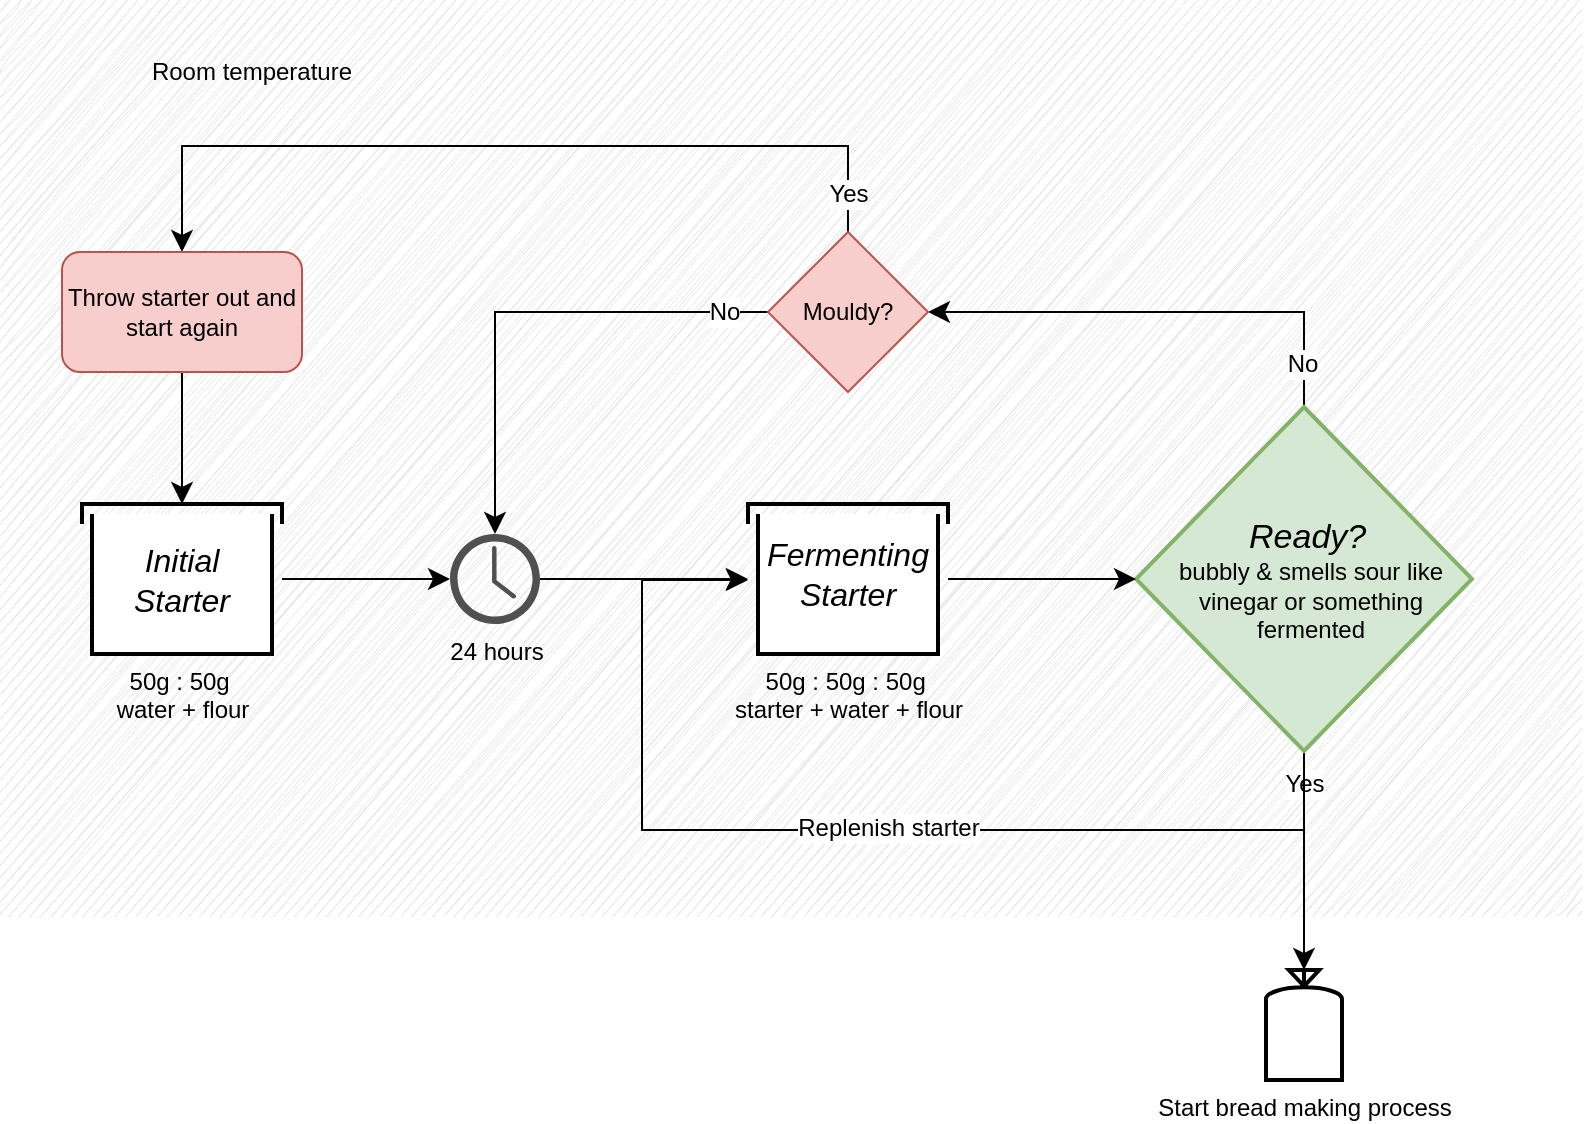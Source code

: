 <mxfile version="24.2.0" type="device" pages="2">
  <diagram name="Make sourdough starter" id="LU_v6Aqnr4ZEydNRDx-f">
    <mxGraphModel dx="1516" dy="1669" grid="0" gridSize="10" guides="1" tooltips="1" connect="1" arrows="1" fold="1" page="0" pageScale="1" pageWidth="827" pageHeight="1169" math="0" shadow="0">
      <root>
        <mxCell id="0" />
        <mxCell id="1" parent="0" />
        <mxCell id="N8OwpWxr3Mq_iIPXwcmE-9" value="" style="rounded=0;whiteSpace=wrap;html=1;fontFamily=Helvetica;fontSize=12;labelBackgroundColor=default;dashed=1;fillColor=#E6E6E6;strokeColor=none;fillOpacity=100;sketch=1;curveFitting=1;jiggle=2;fontColor=#333333;" vertex="1" parent="1">
          <mxGeometry x="18" y="-411" width="791" height="458" as="geometry" />
        </mxCell>
        <mxCell id="Ydkqp6cPZ86Cl1TlOZN8-12" style="edgeStyle=none;curved=1;rounded=0;orthogonalLoop=1;jettySize=auto;html=1;fontSize=12;startSize=8;endSize=8;" edge="1" parent="1" source="Ydkqp6cPZ86Cl1TlOZN8-2" target="Ydkqp6cPZ86Cl1TlOZN8-6">
          <mxGeometry relative="1" as="geometry" />
        </mxCell>
        <mxCell id="Ydkqp6cPZ86Cl1TlOZN8-2" value="24 hours" style="sketch=0;pointerEvents=1;shadow=0;dashed=0;html=1;strokeColor=none;fillColor=#505050;labelPosition=center;verticalLabelPosition=bottom;verticalAlign=top;outlineConnect=0;align=center;shape=mxgraph.office.concepts.clock;" vertex="1" parent="1">
          <mxGeometry x="243" y="-144" width="45" height="45" as="geometry" />
        </mxCell>
        <mxCell id="Ydkqp6cPZ86Cl1TlOZN8-7" value="" style="group;fillColor=none;" vertex="1" connectable="0" parent="1">
          <mxGeometry x="59" y="-159" width="100" height="75" as="geometry" />
        </mxCell>
        <UserObject label="50g : 50g&amp;nbsp;&lt;div&gt;water + flour&lt;/div&gt;" tooltip="Clean jar covered with a cloth" id="Ydkqp6cPZ86Cl1TlOZN8-4">
          <mxCell style="shape=mxgraph.pid.vessels.tank_(covered);html=1;pointerEvents=1;align=center;verticalLabelPosition=bottom;verticalAlign=top;dashed=0;strokeWidth=2;" vertex="1" parent="Ydkqp6cPZ86Cl1TlOZN8-7">
            <mxGeometry width="100" height="75" as="geometry" />
          </mxCell>
        </UserObject>
        <mxCell id="Ydkqp6cPZ86Cl1TlOZN8-5" value="&lt;i&gt;Initial Starter&lt;/i&gt;" style="text;html=1;align=center;verticalAlign=middle;whiteSpace=wrap;rounded=0;fontSize=16;" vertex="1" parent="Ydkqp6cPZ86Cl1TlOZN8-7">
          <mxGeometry x="20" y="22.5" width="60" height="30" as="geometry" />
        </mxCell>
        <mxCell id="Ydkqp6cPZ86Cl1TlOZN8-9" value="" style="group" vertex="1" connectable="0" parent="1">
          <mxGeometry x="392" y="-159" width="100" height="75" as="geometry" />
        </mxCell>
        <UserObject label="50g : 50g : 50g&amp;nbsp;&lt;div&gt;starter + water + flour&lt;/div&gt;" tooltip="Clean jar covered with a cloth" id="Ydkqp6cPZ86Cl1TlOZN8-6">
          <mxCell style="shape=mxgraph.pid.vessels.tank_(covered);html=1;pointerEvents=1;align=center;verticalLabelPosition=bottom;verticalAlign=top;dashed=0;strokeWidth=2;" vertex="1" parent="Ydkqp6cPZ86Cl1TlOZN8-9">
            <mxGeometry width="100" height="75" as="geometry" />
          </mxCell>
        </UserObject>
        <mxCell id="Ydkqp6cPZ86Cl1TlOZN8-8" value="&lt;i&gt;Fermenting Starter&lt;/i&gt;" style="text;html=1;align=center;verticalAlign=middle;whiteSpace=wrap;rounded=0;fontSize=16;" vertex="1" parent="Ydkqp6cPZ86Cl1TlOZN8-9">
          <mxGeometry x="20" y="20" width="60" height="30" as="geometry" />
        </mxCell>
        <mxCell id="Ydkqp6cPZ86Cl1TlOZN8-11" style="edgeStyle=none;curved=1;rounded=0;orthogonalLoop=1;jettySize=auto;html=1;fontSize=12;startSize=8;endSize=8;" edge="1" parent="1" source="Ydkqp6cPZ86Cl1TlOZN8-4" target="Ydkqp6cPZ86Cl1TlOZN8-2">
          <mxGeometry relative="1" as="geometry" />
        </mxCell>
        <mxCell id="Ydkqp6cPZ86Cl1TlOZN8-20" style="edgeStyle=orthogonalEdgeStyle;rounded=0;orthogonalLoop=1;jettySize=auto;html=1;entryX=1;entryY=0.5;entryDx=0;entryDy=0;fontSize=12;startSize=8;endSize=8;exitX=0.5;exitY=0;exitDx=0;exitDy=0;" edge="1" parent="1" source="Ydkqp6cPZ86Cl1TlOZN8-14" target="Ydkqp6cPZ86Cl1TlOZN8-17">
          <mxGeometry relative="1" as="geometry" />
        </mxCell>
        <mxCell id="Ydkqp6cPZ86Cl1TlOZN8-27" value="No" style="edgeLabel;html=1;align=center;verticalAlign=middle;resizable=0;points=[];fontSize=12;fontFamily=Helvetica;fontColor=default;labelBackgroundColor=default;" vertex="1" connectable="0" parent="Ydkqp6cPZ86Cl1TlOZN8-20">
          <mxGeometry x="-0.809" y="1" relative="1" as="geometry">
            <mxPoint y="1" as="offset" />
          </mxGeometry>
        </mxCell>
        <mxCell id="N8OwpWxr3Mq_iIPXwcmE-5" style="edgeStyle=orthogonalEdgeStyle;rounded=0;orthogonalLoop=1;jettySize=auto;html=1;strokeColor=default;align=center;verticalAlign=middle;fontFamily=Helvetica;fontSize=12;fontColor=default;labelBackgroundColor=default;startSize=8;endArrow=classic;endSize=8;" edge="1" parent="1" source="Ydkqp6cPZ86Cl1TlOZN8-14" target="Ydkqp6cPZ86Cl1TlOZN8-6">
          <mxGeometry relative="1" as="geometry">
            <Array as="points">
              <mxPoint x="670" y="4" />
              <mxPoint x="339" y="4" />
              <mxPoint x="339" y="-121" />
            </Array>
          </mxGeometry>
        </mxCell>
        <mxCell id="N8OwpWxr3Mq_iIPXwcmE-6" value="Replenish starter" style="edgeLabel;html=1;align=center;verticalAlign=middle;resizable=0;points=[];fontSize=12;fontFamily=Helvetica;fontColor=default;labelBackgroundColor=default;" vertex="1" connectable="0" parent="N8OwpWxr3Mq_iIPXwcmE-5">
          <mxGeometry x="-0.098" y="-1" relative="1" as="geometry">
            <mxPoint as="offset" />
          </mxGeometry>
        </mxCell>
        <mxCell id="N8OwpWxr3Mq_iIPXwcmE-7" value="Yes" style="edgeLabel;html=1;align=center;verticalAlign=middle;resizable=0;points=[];fontSize=12;fontFamily=Helvetica;fontColor=default;labelBackgroundColor=default;" vertex="1" connectable="0" parent="N8OwpWxr3Mq_iIPXwcmE-5">
          <mxGeometry x="-0.944" relative="1" as="geometry">
            <mxPoint y="1" as="offset" />
          </mxGeometry>
        </mxCell>
        <mxCell id="N8OwpWxr3Mq_iIPXwcmE-8" style="edgeStyle=orthogonalEdgeStyle;rounded=0;orthogonalLoop=1;jettySize=auto;html=1;strokeColor=default;align=center;verticalAlign=middle;fontFamily=Helvetica;fontSize=12;fontColor=default;labelBackgroundColor=default;startSize=8;endArrow=classic;endSize=8;" edge="1" parent="1" source="Ydkqp6cPZ86Cl1TlOZN8-14" target="N8OwpWxr3Mq_iIPXwcmE-1">
          <mxGeometry relative="1" as="geometry" />
        </mxCell>
        <mxCell id="Ydkqp6cPZ86Cl1TlOZN8-14" value="&lt;i style=&quot;font-size: 17px;&quot;&gt;&lt;font style=&quot;font-size: 17px;&quot;&gt;Ready&lt;/font&gt;?&lt;/i&gt;&amp;nbsp;&lt;div&gt;bubbly &amp;amp; smells sour like vinegar or something fermented&lt;/div&gt;" style="rhombus;whiteSpace=wrap;html=1;strokeWidth=2;perimeterSpacing=0;labelPadding=0;spacing=1;spacingLeft=14;spacingBottom=7;spacingRight=7;spacingTop=7;fillColor=#d5e8d4;strokeColor=#82b366;" vertex="1" parent="1">
          <mxGeometry x="586" y="-207.5" width="168" height="172" as="geometry" />
        </mxCell>
        <mxCell id="Ydkqp6cPZ86Cl1TlOZN8-15" style="edgeStyle=none;curved=1;rounded=0;orthogonalLoop=1;jettySize=auto;html=1;fontSize=12;startSize=8;endSize=8;" edge="1" parent="1" source="Ydkqp6cPZ86Cl1TlOZN8-6" target="Ydkqp6cPZ86Cl1TlOZN8-14">
          <mxGeometry relative="1" as="geometry" />
        </mxCell>
        <mxCell id="Ydkqp6cPZ86Cl1TlOZN8-22" style="edgeStyle=orthogonalEdgeStyle;rounded=0;orthogonalLoop=1;jettySize=auto;html=1;strokeColor=default;align=center;verticalAlign=middle;fontFamily=Helvetica;fontSize=12;fontColor=default;labelBackgroundColor=default;startSize=8;endArrow=classic;endSize=8;entryX=0.5;entryY=0;entryDx=0;entryDy=0;exitX=0.5;exitY=0;exitDx=0;exitDy=0;" edge="1" parent="1" source="Ydkqp6cPZ86Cl1TlOZN8-17" target="Ydkqp6cPZ86Cl1TlOZN8-21">
          <mxGeometry relative="1" as="geometry">
            <Array as="points">
              <mxPoint x="442" y="-338" />
              <mxPoint x="109" y="-338" />
            </Array>
          </mxGeometry>
        </mxCell>
        <mxCell id="Ydkqp6cPZ86Cl1TlOZN8-25" value="Yes" style="edgeLabel;html=1;align=center;verticalAlign=middle;resizable=0;points=[];fontSize=12;fontFamily=Helvetica;fontColor=default;labelBackgroundColor=default;" vertex="1" connectable="0" parent="Ydkqp6cPZ86Cl1TlOZN8-22">
          <mxGeometry x="-0.911" relative="1" as="geometry">
            <mxPoint as="offset" />
          </mxGeometry>
        </mxCell>
        <mxCell id="Ydkqp6cPZ86Cl1TlOZN8-24" style="edgeStyle=orthogonalEdgeStyle;rounded=0;orthogonalLoop=1;jettySize=auto;html=1;strokeColor=default;align=center;verticalAlign=middle;fontFamily=Helvetica;fontSize=12;fontColor=default;labelBackgroundColor=default;startSize=8;endArrow=classic;endSize=8;" edge="1" parent="1" source="Ydkqp6cPZ86Cl1TlOZN8-17" target="Ydkqp6cPZ86Cl1TlOZN8-2">
          <mxGeometry relative="1" as="geometry" />
        </mxCell>
        <mxCell id="Ydkqp6cPZ86Cl1TlOZN8-26" value="No" style="edgeLabel;html=1;align=center;verticalAlign=middle;resizable=0;points=[];fontSize=12;fontFamily=Helvetica;fontColor=default;labelBackgroundColor=default;" vertex="1" connectable="0" parent="Ydkqp6cPZ86Cl1TlOZN8-24">
          <mxGeometry x="-0.822" relative="1" as="geometry">
            <mxPoint as="offset" />
          </mxGeometry>
        </mxCell>
        <mxCell id="Ydkqp6cPZ86Cl1TlOZN8-17" value="Mouldy?" style="rhombus;whiteSpace=wrap;html=1;fillColor=#f8cecc;strokeColor=#b85450;" vertex="1" parent="1">
          <mxGeometry x="402" y="-295" width="80" height="80" as="geometry" />
        </mxCell>
        <mxCell id="Ydkqp6cPZ86Cl1TlOZN8-23" style="edgeStyle=orthogonalEdgeStyle;rounded=0;orthogonalLoop=1;jettySize=auto;html=1;strokeColor=default;align=center;verticalAlign=middle;fontFamily=Helvetica;fontSize=12;fontColor=default;labelBackgroundColor=default;startSize=8;endArrow=classic;endSize=8;" edge="1" parent="1" source="Ydkqp6cPZ86Cl1TlOZN8-21" target="Ydkqp6cPZ86Cl1TlOZN8-4">
          <mxGeometry relative="1" as="geometry" />
        </mxCell>
        <mxCell id="Ydkqp6cPZ86Cl1TlOZN8-21" value="Throw starter out and start again" style="rounded=1;whiteSpace=wrap;html=1;fontFamily=Helvetica;fontSize=12;labelBackgroundColor=none;fillColor=#f8cecc;strokeColor=#b85450;" vertex="1" parent="1">
          <mxGeometry x="49" y="-285" width="120" height="60" as="geometry" />
        </mxCell>
        <UserObject label="Start bread making process" link="data:page/id,Tf7NyYf3g9PNUjUOvA4t" id="N8OwpWxr3Mq_iIPXwcmE-1">
          <mxCell style="shape=mxgraph.pid.vessels.bag;html=1;pointerEvents=1;align=center;verticalLabelPosition=bottom;verticalAlign=top;dashed=0;fontFamily=Helvetica;fontSize=12;labelBackgroundColor=default;strokeWidth=2;" vertex="1" parent="1">
            <mxGeometry x="651" y="74" width="38" height="55" as="geometry" />
          </mxCell>
        </UserObject>
        <mxCell id="GlrjTnX9JOGoggWExOUE-1" value="Room temperature" style="text;html=1;align=center;verticalAlign=middle;whiteSpace=wrap;rounded=0;fontSize=12;fontFamily=Helvetica;fontColor=default;labelBackgroundColor=none;" vertex="1" parent="1">
          <mxGeometry x="62" y="-390" width="164" height="30" as="geometry" />
        </mxCell>
        <mxCell id="GlrjTnX9JOGoggWExOUE-2" value="" style="shape=image;html=1;verticalAlign=top;verticalLabelPosition=bottom;labelBackgroundColor=#ffffff;imageAspect=0;aspect=fixed;image=https://cdn3.iconfinder.com/data/icons/weather-free-1/32/Weather_Free_Filled_Outline_warm-termometer-weather-temperature-128.png;fontFamily=Helvetica;fontSize=12;fontColor=default;" vertex="1" parent="1">
          <mxGeometry x="72" y="-394" width="26" height="26" as="geometry" />
        </mxCell>
      </root>
    </mxGraphModel>
  </diagram>
  <diagram id="Tf7NyYf3g9PNUjUOvA4t" name="Make sourdough loaf">
    <mxGraphModel dx="2821" dy="1559" grid="0" gridSize="10" guides="1" tooltips="1" connect="1" arrows="1" fold="1" page="0" pageScale="1" pageWidth="827" pageHeight="1169" math="0" shadow="0">
      <root>
        <mxCell id="0" />
        <mxCell id="1" parent="0" />
        <mxCell id="B9V6J2x4cubTq_PzVTsJ-33" value="" style="rounded=0;whiteSpace=wrap;html=1;fontFamily=Helvetica;fontSize=12;fontColor=default;labelBackgroundColor=default;strokeColor=none;fillColor=#D5E8D4;gradientColor=none;gradientDirection=east;sketch=1;curveFitting=1;jiggle=2;" vertex="1" parent="1">
          <mxGeometry x="-520" y="-51" width="547" height="316" as="geometry" />
        </mxCell>
        <mxCell id="B9V6J2x4cubTq_PzVTsJ-34" value="" style="rounded=0;whiteSpace=wrap;html=1;fontFamily=Helvetica;fontSize=12;fontColor=default;labelBackgroundColor=default;strokeColor=none;fillColor=#D4E1F5;gradientColor=none;gradientDirection=east;sketch=1;curveFitting=1;jiggle=2;" vertex="1" parent="1">
          <mxGeometry x="-234" y="274" width="466" height="296" as="geometry" />
        </mxCell>
        <mxCell id="B9V6J2x4cubTq_PzVTsJ-36" value="" style="rounded=0;whiteSpace=wrap;html=1;fontFamily=Helvetica;fontSize=12;fontColor=default;labelBackgroundColor=default;strokeColor=none;fillColor=#FFF2CC;sketch=1;curveFitting=1;jiggle=2;" vertex="1" parent="1">
          <mxGeometry x="683" y="407" width="415" height="263" as="geometry" />
        </mxCell>
        <mxCell id="B9V6J2x4cubTq_PzVTsJ-35" value="" style="rounded=0;whiteSpace=wrap;html=1;fontFamily=Helvetica;fontSize=12;fontColor=default;labelBackgroundColor=default;strokeColor=none;fillColor=#E6D0DE;sketch=1;curveFitting=1;jiggle=2;" vertex="1" parent="1">
          <mxGeometry x="244" y="274" width="428" height="405" as="geometry" />
        </mxCell>
        <mxCell id="B9V6J2x4cubTq_PzVTsJ-38" value="" style="rounded=0;whiteSpace=wrap;html=1;fontFamily=Helvetica;fontSize=12;fontColor=default;labelBackgroundColor=default;strokeColor=none;fillColor=#F8CECC;sketch=1;curveFitting=1;jiggle=2;" vertex="1" parent="1">
          <mxGeometry x="1108" y="553" width="415.5" height="239" as="geometry" />
        </mxCell>
        <mxCell id="3TNDEnes1C7GacVLJ_77-6" style="edgeStyle=orthogonalEdgeStyle;rounded=0;orthogonalLoop=1;jettySize=auto;html=1;strokeColor=default;align=center;verticalAlign=middle;fontFamily=Helvetica;fontSize=16;fontColor=default;labelBackgroundColor=default;startSize=8;endArrow=classic;endSize=8;" edge="1" parent="1" source="rBl-pmRXiruZbI15QL_5-2" target="3TNDEnes1C7GacVLJ_77-5">
          <mxGeometry relative="1" as="geometry" />
        </mxCell>
        <mxCell id="rBl-pmRXiruZbI15QL_5-2" value="Mix" style="shape=mxgraph.pid.vessels.jacketed_mixing_vessel;html=1;pointerEvents=1;align=center;verticalLabelPosition=bottom;verticalAlign=top;dashed=0;fontFamily=Helvetica;fontSize=16;fontColor=default;labelBackgroundColor=default;strokeWidth=2;" vertex="1" parent="1">
          <mxGeometry x="-284" y="69" width="55" height="89" as="geometry" />
        </mxCell>
        <mxCell id="3TNDEnes1C7GacVLJ_77-11" style="edgeStyle=orthogonalEdgeStyle;rounded=0;orthogonalLoop=1;jettySize=auto;html=1;strokeColor=default;align=center;verticalAlign=middle;fontFamily=Helvetica;fontSize=16;fontColor=default;labelBackgroundColor=default;startSize=8;endArrow=classic;endSize=8;" edge="1" parent="1" source="jb26R_-Chw-a4ZmUJKLO-2" target="4s9n_rKHdSLkkHvjiGyq-1">
          <mxGeometry relative="1" as="geometry">
            <Array as="points">
              <mxPoint x="-411" y="67" />
              <mxPoint x="-392" y="67" />
            </Array>
          </mxGeometry>
        </mxCell>
        <mxCell id="jb26R_-Chw-a4ZmUJKLO-2" value="Flour" style="verticalLabelPosition=top;outlineConnect=0;align=center;dashed=0;html=1;verticalAlign=bottom;shape=mxgraph.pid.misc.screening_device,_sieve,_strainer_(rotating_drum);fontFamily=Helvetica;fontSize=16;fontColor=default;labelBackgroundColor=default;strokeWidth=2;labelPosition=center;" vertex="1" parent="1">
          <mxGeometry x="-433" y="-21" width="44" height="47.5" as="geometry" />
        </mxCell>
        <mxCell id="3TNDEnes1C7GacVLJ_77-12" style="edgeStyle=orthogonalEdgeStyle;rounded=0;orthogonalLoop=1;jettySize=auto;html=1;strokeColor=default;align=center;verticalAlign=middle;fontFamily=Helvetica;fontSize=16;fontColor=default;labelBackgroundColor=default;startSize=8;endArrow=classic;endSize=8;" edge="1" parent="1" source="jb26R_-Chw-a4ZmUJKLO-3" target="4s9n_rKHdSLkkHvjiGyq-1">
          <mxGeometry relative="1" as="geometry">
            <Array as="points">
              <mxPoint x="-349" y="67" />
              <mxPoint x="-393" y="67" />
            </Array>
          </mxGeometry>
        </mxCell>
        <mxCell id="jb26R_-Chw-a4ZmUJKLO-3" value="Water" style="verticalLabelPosition=middle;align=right;outlineConnect=0;dashed=0;html=1;verticalAlign=middle;shape=mxgraph.pid.flow_sensors.flow_nozzle;fontFamily=Helvetica;fontSize=16;fontColor=default;labelBackgroundColor=default;rotation=90;strokeWidth=2;horizontal=0;labelPosition=left;spacingRight=0;spacingBottom=-21;spacingLeft=0;spacing=2;" vertex="1" parent="1">
          <mxGeometry x="-369" y="-16" width="39" height="30" as="geometry" />
        </mxCell>
        <mxCell id="3TNDEnes1C7GacVLJ_77-10" style="edgeStyle=orthogonalEdgeStyle;rounded=0;orthogonalLoop=1;jettySize=auto;html=1;strokeColor=default;align=center;verticalAlign=middle;fontFamily=Helvetica;fontSize=16;fontColor=default;labelBackgroundColor=default;startSize=8;endArrow=classic;endSize=8;" edge="1" parent="1" source="jb26R_-Chw-a4ZmUJKLO-4" target="4s9n_rKHdSLkkHvjiGyq-1">
          <mxGeometry relative="1" as="geometry" />
        </mxCell>
        <UserObject label="Starter" link="data:page/id,LU_v6Aqnr4ZEydNRDx-f" id="jb26R_-Chw-a4ZmUJKLO-4">
          <mxCell style="shape=mxgraph.pid.vessels.tank_(covered);html=1;pointerEvents=1;align=center;verticalLabelPosition=top;verticalAlign=bottom;dashed=0;fontFamily=Helvetica;fontSize=16;fontColor=default;labelBackgroundColor=default;strokeWidth=2;labelPosition=center;" vertex="1" parent="1">
            <mxGeometry x="-515" y="-20" width="62" height="50.5" as="geometry" />
          </mxCell>
        </UserObject>
        <mxCell id="B9V6J2x4cubTq_PzVTsJ-8" style="edgeStyle=orthogonalEdgeStyle;rounded=0;orthogonalLoop=1;jettySize=auto;html=1;strokeColor=default;align=center;verticalAlign=middle;fontFamily=Helvetica;fontSize=16;fontColor=default;labelBackgroundColor=default;startSize=8;endArrow=classic;endSize=8;" edge="1" parent="1" source="jb26R_-Chw-a4ZmUJKLO-7" target="B9V6J2x4cubTq_PzVTsJ-5">
          <mxGeometry relative="1" as="geometry" />
        </mxCell>
        <mxCell id="jb26R_-Chw-a4ZmUJKLO-7" value="Shape loaf" style="shape=mxgraph.pid.shaping_machines.shaping_machine_(vertical);html=1;pointerEvents=1;align=center;verticalLabelPosition=bottom;verticalAlign=top;dashed=0;fontFamily=Helvetica;fontSize=16;fontColor=default;labelBackgroundColor=default;strokeWidth=2;" vertex="1" parent="1">
          <mxGeometry x="690" y="489.5" width="100" height="60" as="geometry" />
        </mxCell>
        <mxCell id="4s9n_rKHdSLkkHvjiGyq-8" style="edgeStyle=orthogonalEdgeStyle;rounded=0;orthogonalLoop=1;jettySize=auto;html=1;strokeColor=default;align=center;verticalAlign=middle;fontFamily=Helvetica;fontSize=16;fontColor=default;labelBackgroundColor=default;startSize=8;endArrow=classic;endSize=8;" edge="1" parent="1" source="4s9n_rKHdSLkkHvjiGyq-1" target="rBl-pmRXiruZbI15QL_5-2">
          <mxGeometry relative="1" as="geometry" />
        </mxCell>
        <mxCell id="4s9n_rKHdSLkkHvjiGyq-1" value="40g : 80g : 80g" style="shape=mxgraph.pid.feeders.proportional_feeder_(metering);html=1;pointerEvents=1;align=center;verticalLabelPosition=bottom;verticalAlign=top;dashed=0;fontFamily=Helvetica;fontSize=16;fontColor=default;labelBackgroundColor=default;strokeWidth=2;" vertex="1" parent="1">
          <mxGeometry x="-455" y="103" width="125" height="21" as="geometry" />
        </mxCell>
        <mxCell id="3TNDEnes1C7GacVLJ_77-19" style="edgeStyle=orthogonalEdgeStyle;rounded=0;orthogonalLoop=1;jettySize=auto;html=1;strokeColor=default;align=center;verticalAlign=middle;fontFamily=Helvetica;fontSize=16;fontColor=default;labelBackgroundColor=default;startSize=8;endArrow=classic;endSize=8;" edge="1" parent="1" source="4s9n_rKHdSLkkHvjiGyq-20" target="3TNDEnes1C7GacVLJ_77-15">
          <mxGeometry relative="1" as="geometry">
            <mxPoint x="-127.5" y="421.5" as="sourcePoint" />
          </mxGeometry>
        </mxCell>
        <mxCell id="pp2rkIqLNHlD03pDGo5s-15" value="" style="edgeStyle=orthogonalEdgeStyle;rounded=0;orthogonalLoop=1;jettySize=auto;html=1;strokeColor=default;align=center;verticalAlign=middle;fontFamily=Helvetica;fontSize=16;fontColor=default;labelBackgroundColor=default;startSize=8;endArrow=classic;endSize=8;" edge="1" parent="1" source="4s9n_rKHdSLkkHvjiGyq-20" target="3TNDEnes1C7GacVLJ_77-15">
          <mxGeometry relative="1" as="geometry" />
        </mxCell>
        <mxCell id="4s9n_rKHdSLkkHvjiGyq-20" value="940g : 600g" style="shape=mxgraph.pid.feeders.proportional_feeder_(metering);html=1;pointerEvents=1;align=center;verticalLabelPosition=bottom;verticalAlign=top;dashed=0;fontFamily=Helvetica;fontSize=16;fontColor=default;labelBackgroundColor=default;strokeWidth=2;" vertex="1" parent="1">
          <mxGeometry x="-212" y="411" width="125" height="21" as="geometry" />
        </mxCell>
        <mxCell id="pp2rkIqLNHlD03pDGo5s-24" style="edgeStyle=orthogonalEdgeStyle;rounded=0;orthogonalLoop=1;jettySize=auto;html=1;strokeColor=default;align=center;verticalAlign=middle;fontFamily=Helvetica;fontSize=16;fontColor=default;labelBackgroundColor=default;startSize=8;endArrow=classic;endSize=8;" edge="1" parent="1" source="4s9n_rKHdSLkkHvjiGyq-24" target="pp2rkIqLNHlD03pDGo5s-16">
          <mxGeometry relative="1" as="geometry" />
        </mxCell>
        <mxCell id="4s9n_rKHdSLkkHvjiGyq-24" value="Autolyse" style="shape=mxgraph.pid.vessels.tank_(covered);html=1;pointerEvents=1;align=center;verticalLabelPosition=bottom;verticalAlign=top;dashed=0;fontFamily=Helvetica;fontSize=16;fontColor=default;labelBackgroundColor=default;strokeWidth=2;" vertex="1" parent="1">
          <mxGeometry x="118" y="391" width="72" height="61" as="geometry" />
        </mxCell>
        <mxCell id="pp2rkIqLNHlD03pDGo5s-23" style="edgeStyle=orthogonalEdgeStyle;rounded=0;orthogonalLoop=1;jettySize=auto;html=1;strokeColor=default;align=center;verticalAlign=middle;fontFamily=Helvetica;fontSize=16;fontColor=default;labelBackgroundColor=default;startSize=8;endArrow=classic;endSize=8;" edge="1" parent="1" source="3TNDEnes1C7GacVLJ_77-5" target="pp2rkIqLNHlD03pDGo5s-16">
          <mxGeometry relative="1" as="geometry" />
        </mxCell>
        <mxCell id="3TNDEnes1C7GacVLJ_77-5" value="Levain" style="shape=mxgraph.pid.vessels.tank_(covered);html=1;pointerEvents=1;align=center;verticalLabelPosition=bottom;verticalAlign=top;dashed=0;fontFamily=Helvetica;fontSize=16;fontColor=default;labelBackgroundColor=default;strokeWidth=2;" vertex="1" parent="1">
          <mxGeometry x="-110" y="83" width="72" height="61" as="geometry" />
        </mxCell>
        <mxCell id="3TNDEnes1C7GacVLJ_77-13" style="edgeStyle=orthogonalEdgeStyle;rounded=0;orthogonalLoop=1;jettySize=auto;html=1;strokeColor=default;align=center;verticalAlign=middle;fontFamily=Helvetica;fontSize=16;fontColor=default;labelBackgroundColor=default;startSize=8;endArrow=none;endSize=8;endFill=0;" edge="1" parent="1" target="3TNDEnes1C7GacVLJ_77-5">
          <mxGeometry relative="1" as="geometry">
            <mxPoint x="-189" y="152" as="sourcePoint" />
            <Array as="points">
              <mxPoint x="-189" y="114" />
            </Array>
          </mxGeometry>
        </mxCell>
        <mxCell id="3TNDEnes1C7GacVLJ_77-7" value="Rest&amp;nbsp;&lt;div style=&quot;font-size: 16px;&quot;&gt;4-6 hours&lt;/div&gt;" style="sketch=0;pointerEvents=1;shadow=0;dashed=0;html=1;strokeColor=none;fillColor=#505050;labelPosition=center;verticalLabelPosition=bottom;verticalAlign=top;outlineConnect=0;align=center;shape=mxgraph.office.concepts.clock;fontSize=16;" vertex="1" parent="1">
          <mxGeometry x="-212" y="152" width="45" height="45" as="geometry" />
        </mxCell>
        <mxCell id="3TNDEnes1C7GacVLJ_77-18" style="edgeStyle=orthogonalEdgeStyle;rounded=0;orthogonalLoop=1;jettySize=auto;html=1;strokeColor=default;align=center;verticalAlign=middle;fontFamily=Helvetica;fontSize=16;fontColor=default;labelBackgroundColor=default;startSize=8;endArrow=classic;endSize=8;" edge="1" parent="1" source="3TNDEnes1C7GacVLJ_77-15" target="4s9n_rKHdSLkkHvjiGyq-24">
          <mxGeometry relative="1" as="geometry" />
        </mxCell>
        <mxCell id="3TNDEnes1C7GacVLJ_77-15" value="Mix" style="shape=mxgraph.pid.vessels.jacketed_mixing_vessel;html=1;pointerEvents=1;align=center;verticalLabelPosition=bottom;verticalAlign=top;dashed=0;fontFamily=Helvetica;fontSize=16;fontColor=default;labelBackgroundColor=default;strokeWidth=2;" vertex="1" parent="1">
          <mxGeometry x="-56" y="377" width="55" height="89" as="geometry" />
        </mxCell>
        <mxCell id="3TNDEnes1C7GacVLJ_77-17" style="edgeStyle=orthogonalEdgeStyle;rounded=0;orthogonalLoop=1;jettySize=auto;html=1;strokeColor=default;align=center;verticalAlign=middle;fontFamily=Helvetica;fontSize=16;fontColor=default;labelBackgroundColor=default;startSize=8;endArrow=none;endSize=8;endFill=0;" edge="1" parent="1" source="3TNDEnes1C7GacVLJ_77-16" target="4s9n_rKHdSLkkHvjiGyq-24">
          <mxGeometry relative="1" as="geometry">
            <Array as="points">
              <mxPoint x="40" y="422" />
            </Array>
          </mxGeometry>
        </mxCell>
        <mxCell id="3TNDEnes1C7GacVLJ_77-16" value="Rest&amp;nbsp;&lt;div style=&quot;font-size: 16px;&quot;&gt;1 hours&lt;/div&gt;" style="sketch=0;pointerEvents=1;shadow=0;dashed=0;html=1;strokeColor=none;fillColor=#505050;labelPosition=center;verticalLabelPosition=bottom;verticalAlign=top;outlineConnect=0;align=center;shape=mxgraph.office.concepts.clock;fontSize=16;" vertex="1" parent="1">
          <mxGeometry x="17" y="463" width="45" height="45" as="geometry" />
        </mxCell>
        <mxCell id="pp2rkIqLNHlD03pDGo5s-3" style="edgeStyle=orthogonalEdgeStyle;rounded=0;orthogonalLoop=1;jettySize=auto;html=1;strokeColor=default;align=center;verticalAlign=middle;fontFamily=Helvetica;fontSize=16;fontColor=default;labelBackgroundColor=default;startSize=8;endArrow=none;endSize=8;endFill=0;" edge="1" parent="1" source="pp2rkIqLNHlD03pDGo5s-1" target="3TNDEnes1C7GacVLJ_77-5">
          <mxGeometry relative="1" as="geometry">
            <Array as="points">
              <mxPoint x="-189" y="114" />
            </Array>
          </mxGeometry>
        </mxCell>
        <mxCell id="pp2rkIqLNHlD03pDGo5s-1" value="24C" style="shape=image;html=1;verticalAlign=top;verticalLabelPosition=bottom;labelBackgroundColor=#ffffff;imageAspect=0;aspect=fixed;image=https://cdn3.iconfinder.com/data/icons/weather-free-1/32/Weather_Free_Filled_Outline_warm-termometer-weather-temperature-128.png;fontFamily=Helvetica;fontSize=16;fontColor=default;" vertex="1" parent="1">
          <mxGeometry x="-202.5" y="49" width="26" height="26" as="geometry" />
        </mxCell>
        <mxCell id="pp2rkIqLNHlD03pDGo5s-13" style="edgeStyle=orthogonalEdgeStyle;rounded=0;orthogonalLoop=1;jettySize=auto;html=1;strokeColor=default;align=center;verticalAlign=middle;fontFamily=Helvetica;fontSize=16;fontColor=default;labelBackgroundColor=default;startSize=8;endArrow=classic;endSize=8;" edge="1" parent="1" source="pp2rkIqLNHlD03pDGo5s-10" target="4s9n_rKHdSLkkHvjiGyq-20">
          <mxGeometry relative="1" as="geometry">
            <Array as="points">
              <mxPoint x="-179" y="386" />
              <mxPoint x="-149" y="386" />
            </Array>
          </mxGeometry>
        </mxCell>
        <mxCell id="pp2rkIqLNHlD03pDGo5s-10" value="Flour" style="verticalLabelPosition=top;outlineConnect=0;align=center;dashed=0;html=1;verticalAlign=bottom;shape=mxgraph.pid.misc.screening_device,_sieve,_strainer_(rotating_drum);fontFamily=Helvetica;fontSize=16;fontColor=default;labelBackgroundColor=default;strokeWidth=2;labelPosition=center;" vertex="1" parent="1">
          <mxGeometry x="-201.25" y="306" width="44" height="47.5" as="geometry" />
        </mxCell>
        <mxCell id="pp2rkIqLNHlD03pDGo5s-14" style="edgeStyle=orthogonalEdgeStyle;rounded=0;orthogonalLoop=1;jettySize=auto;html=1;strokeColor=default;align=center;verticalAlign=middle;fontFamily=Helvetica;fontSize=16;fontColor=default;labelBackgroundColor=default;startSize=8;endArrow=classic;endSize=8;" edge="1" parent="1" source="pp2rkIqLNHlD03pDGo5s-11" target="4s9n_rKHdSLkkHvjiGyq-20">
          <mxGeometry relative="1" as="geometry">
            <Array as="points">
              <mxPoint x="-117" y="385" />
              <mxPoint x="-149" y="385" />
            </Array>
          </mxGeometry>
        </mxCell>
        <mxCell id="pp2rkIqLNHlD03pDGo5s-11" value="Water" style="verticalLabelPosition=middle;align=right;outlineConnect=0;dashed=0;html=1;verticalAlign=middle;shape=mxgraph.pid.flow_sensors.flow_nozzle;fontFamily=Helvetica;fontSize=16;fontColor=default;labelBackgroundColor=default;rotation=90;strokeWidth=2;horizontal=0;labelPosition=left;spacingRight=0;spacingBottom=-21;spacingLeft=0;spacing=2;" vertex="1" parent="1">
          <mxGeometry x="-136.75" y="312" width="39" height="30" as="geometry" />
        </mxCell>
        <mxCell id="pp2rkIqLNHlD03pDGo5s-29" style="edgeStyle=orthogonalEdgeStyle;rounded=0;orthogonalLoop=1;jettySize=auto;html=1;strokeColor=default;align=center;verticalAlign=middle;fontFamily=Helvetica;fontSize=16;fontColor=default;labelBackgroundColor=default;startSize=8;endArrow=classic;endSize=8;" edge="1" parent="1" source="pp2rkIqLNHlD03pDGo5s-16" target="pp2rkIqLNHlD03pDGo5s-28">
          <mxGeometry relative="1" as="geometry" />
        </mxCell>
        <mxCell id="pp2rkIqLNHlD03pDGo5s-16" value="Mix" style="shape=mxgraph.pid.vessels.jacketed_mixing_vessel;html=1;pointerEvents=1;align=center;verticalLabelPosition=bottom;verticalAlign=top;dashed=0;fontFamily=Helvetica;fontSize=16;fontColor=default;labelBackgroundColor=default;strokeWidth=2;" vertex="1" parent="1">
          <mxGeometry x="275" y="475" width="55" height="89" as="geometry" />
        </mxCell>
        <mxCell id="pp2rkIqLNHlD03pDGo5s-25" style="edgeStyle=orthogonalEdgeStyle;rounded=0;orthogonalLoop=1;jettySize=auto;html=1;strokeColor=default;align=center;verticalAlign=middle;fontFamily=Helvetica;fontSize=16;fontColor=default;labelBackgroundColor=default;startSize=8;endArrow=classic;endSize=8;" edge="1" parent="1" source="pp2rkIqLNHlD03pDGo5s-17" target="pp2rkIqLNHlD03pDGo5s-16">
          <mxGeometry relative="1" as="geometry" />
        </mxCell>
        <mxCell id="pp2rkIqLNHlD03pDGo5s-17" value="50g : 20g" style="shape=mxgraph.pid.feeders.proportional_feeder_(metering);html=1;pointerEvents=1;align=center;verticalLabelPosition=bottom;verticalAlign=top;dashed=0;fontFamily=Helvetica;fontSize=16;fontColor=default;labelBackgroundColor=default;strokeWidth=2;" vertex="1" parent="1">
          <mxGeometry x="391" y="411" width="125" height="21" as="geometry" />
        </mxCell>
        <mxCell id="pp2rkIqLNHlD03pDGo5s-18" style="edgeStyle=orthogonalEdgeStyle;rounded=0;orthogonalLoop=1;jettySize=auto;html=1;strokeColor=default;align=center;verticalAlign=middle;fontFamily=Helvetica;fontSize=16;fontColor=default;labelBackgroundColor=default;startSize=8;endArrow=classic;endSize=8;" edge="1" parent="1" source="pp2rkIqLNHlD03pDGo5s-22" target="pp2rkIqLNHlD03pDGo5s-17">
          <mxGeometry relative="1" as="geometry">
            <Array as="points">
              <mxPoint x="423" y="386" />
              <mxPoint x="454" y="386" />
            </Array>
            <mxPoint x="423.867" y="353.5" as="sourcePoint" />
          </mxGeometry>
        </mxCell>
        <mxCell id="pp2rkIqLNHlD03pDGo5s-20" style="edgeStyle=orthogonalEdgeStyle;rounded=0;orthogonalLoop=1;jettySize=auto;html=1;strokeColor=default;align=center;verticalAlign=middle;fontFamily=Helvetica;fontSize=16;fontColor=default;labelBackgroundColor=default;startSize=8;endArrow=classic;endSize=8;" edge="1" parent="1" source="pp2rkIqLNHlD03pDGo5s-21" target="pp2rkIqLNHlD03pDGo5s-17">
          <mxGeometry relative="1" as="geometry">
            <Array as="points">
              <mxPoint x="486" y="385" />
              <mxPoint x="454" y="385" />
            </Array>
          </mxGeometry>
        </mxCell>
        <mxCell id="pp2rkIqLNHlD03pDGo5s-21" value="Salt" style="verticalLabelPosition=middle;align=right;outlineConnect=0;dashed=0;html=1;verticalAlign=middle;shape=mxgraph.pid.flow_sensors.flow_nozzle;fontFamily=Helvetica;fontSize=16;fontColor=default;labelBackgroundColor=default;rotation=90;strokeWidth=2;horizontal=0;labelPosition=left;spacingRight=0;spacingBottom=-21;spacingLeft=0;spacing=2;" vertex="1" parent="1">
          <mxGeometry x="466.25" y="319.5" width="39" height="30" as="geometry" />
        </mxCell>
        <mxCell id="pp2rkIqLNHlD03pDGo5s-22" value="Water" style="verticalLabelPosition=middle;align=right;outlineConnect=0;dashed=0;html=1;verticalAlign=middle;shape=mxgraph.pid.flow_sensors.flow_nozzle;fontFamily=Helvetica;fontSize=16;fontColor=default;labelBackgroundColor=default;rotation=90;strokeWidth=2;horizontal=0;labelPosition=left;spacingRight=0;spacingBottom=-21;spacingLeft=0;spacing=2;" vertex="1" parent="1">
          <mxGeometry x="404" y="317" width="39" height="30" as="geometry" />
        </mxCell>
        <mxCell id="pp2rkIqLNHlD03pDGo5s-27" style="edgeStyle=orthogonalEdgeStyle;rounded=0;orthogonalLoop=1;jettySize=auto;html=1;strokeColor=default;align=center;verticalAlign=middle;fontFamily=Helvetica;fontSize=16;fontColor=default;labelBackgroundColor=default;startSize=8;endArrow=none;endSize=8;endFill=0;" edge="1" parent="1" source="pp2rkIqLNHlD03pDGo5s-26" target="4s9n_rKHdSLkkHvjiGyq-24">
          <mxGeometry relative="1" as="geometry">
            <Array as="points">
              <mxPoint x="40" y="422" />
            </Array>
          </mxGeometry>
        </mxCell>
        <mxCell id="pp2rkIqLNHlD03pDGo5s-26" value="24C" style="shape=image;html=1;verticalAlign=top;verticalLabelPosition=bottom;labelBackgroundColor=#ffffff;imageAspect=0;aspect=fixed;image=https://cdn3.iconfinder.com/data/icons/weather-free-1/32/Weather_Free_Filled_Outline_warm-termometer-weather-temperature-128.png;fontFamily=Helvetica;fontSize=16;fontColor=default;" vertex="1" parent="1">
          <mxGeometry x="26.5" y="353.5" width="26" height="26" as="geometry" />
        </mxCell>
        <mxCell id="pp2rkIqLNHlD03pDGo5s-36" style="edgeStyle=orthogonalEdgeStyle;rounded=0;orthogonalLoop=1;jettySize=auto;html=1;strokeColor=default;align=center;verticalAlign=middle;fontFamily=Helvetica;fontSize=16;fontColor=default;labelBackgroundColor=default;startSize=8;endArrow=classic;endSize=8;" edge="1" parent="1" source="pp2rkIqLNHlD03pDGo5s-28" target="jb26R_-Chw-a4ZmUJKLO-7">
          <mxGeometry relative="1" as="geometry" />
        </mxCell>
        <mxCell id="pp2rkIqLNHlD03pDGo5s-28" value="Bulk Fermentation" style="shape=mxgraph.pid.vessels.tank_(covered);html=1;pointerEvents=1;align=center;verticalLabelPosition=bottom;verticalAlign=top;dashed=0;fontFamily=Helvetica;fontSize=16;fontColor=default;labelBackgroundColor=default;strokeWidth=2;" vertex="1" parent="1">
          <mxGeometry x="530" y="489" width="72" height="61" as="geometry" />
        </mxCell>
        <mxCell id="pp2rkIqLNHlD03pDGo5s-31" style="edgeStyle=orthogonalEdgeStyle;rounded=0;orthogonalLoop=1;jettySize=auto;html=1;strokeColor=default;align=center;verticalAlign=middle;fontFamily=Helvetica;fontSize=16;fontColor=default;labelBackgroundColor=default;startSize=8;endArrow=classic;endSize=8;" edge="1" parent="1" source="pp2rkIqLNHlD03pDGo5s-30" target="pp2rkIqLNHlD03pDGo5s-28">
          <mxGeometry relative="1" as="geometry">
            <Array as="points">
              <mxPoint x="385" y="520" />
            </Array>
          </mxGeometry>
        </mxCell>
        <mxCell id="pp2rkIqLNHlD03pDGo5s-30" value="Rest&amp;nbsp;&lt;div style=&quot;font-size: 16px;&quot;&gt;4 hours&lt;/div&gt;" style="sketch=0;pointerEvents=1;shadow=0;dashed=0;html=1;strokeColor=none;fillColor=#505050;labelPosition=center;verticalLabelPosition=bottom;verticalAlign=top;outlineConnect=0;align=center;shape=mxgraph.office.concepts.clock;fontSize=16;" vertex="1" parent="1">
          <mxGeometry x="362" y="564" width="45" height="45" as="geometry" />
        </mxCell>
        <mxCell id="pp2rkIqLNHlD03pDGo5s-33" style="edgeStyle=orthogonalEdgeStyle;rounded=0;orthogonalLoop=1;jettySize=auto;html=1;strokeColor=default;align=center;verticalAlign=middle;fontFamily=Helvetica;fontSize=16;fontColor=default;labelBackgroundColor=default;startSize=8;endArrow=classic;endSize=8;" edge="1" parent="1" source="pp2rkIqLNHlD03pDGo5s-32" target="pp2rkIqLNHlD03pDGo5s-28">
          <mxGeometry relative="1" as="geometry">
            <Array as="points">
              <mxPoint x="385" y="520" />
            </Array>
          </mxGeometry>
        </mxCell>
        <mxCell id="pp2rkIqLNHlD03pDGo5s-32" value="24C" style="shape=image;html=1;verticalAlign=top;verticalLabelPosition=bottom;labelBackgroundColor=#ffffff;imageAspect=0;aspect=fixed;image=https://cdn3.iconfinder.com/data/icons/weather-free-1/32/Weather_Free_Filled_Outline_warm-termometer-weather-temperature-128.png;fontFamily=Helvetica;fontSize=16;fontColor=default;" vertex="1" parent="1">
          <mxGeometry x="371.5" y="466" width="26" height="26" as="geometry" />
        </mxCell>
        <mxCell id="pp2rkIqLNHlD03pDGo5s-35" style="edgeStyle=orthogonalEdgeStyle;rounded=0;orthogonalLoop=1;jettySize=auto;html=1;strokeColor=default;align=center;verticalAlign=middle;fontFamily=Helvetica;fontSize=16;fontColor=default;labelBackgroundColor=default;startSize=8;endArrow=classic;endSize=8;" edge="1" parent="1" source="pp2rkIqLNHlD03pDGo5s-34" target="pp2rkIqLNHlD03pDGo5s-28">
          <mxGeometry relative="1" as="geometry">
            <Array as="points">
              <mxPoint x="466" y="520" />
            </Array>
          </mxGeometry>
        </mxCell>
        <mxCell id="pp2rkIqLNHlD03pDGo5s-34" value="Knead&lt;div style=&quot;font-size: 16px;&quot;&gt;3 times&lt;/div&gt;" style="shape=mxgraph.pid.mixers.kneader;html=1;pointerEvents=1;align=center;verticalLabelPosition=bottom;verticalAlign=top;dashed=0;fontFamily=Helvetica;fontSize=16;fontColor=default;labelBackgroundColor=default;strokeWidth=2;" vertex="1" parent="1">
          <mxGeometry x="445" y="567" width="43" height="42" as="geometry" />
        </mxCell>
        <mxCell id="B9V6J2x4cubTq_PzVTsJ-19" style="edgeStyle=orthogonalEdgeStyle;rounded=0;orthogonalLoop=1;jettySize=auto;html=1;strokeColor=default;align=center;verticalAlign=middle;fontFamily=Helvetica;fontSize=16;fontColor=default;labelBackgroundColor=default;startSize=8;endArrow=none;endSize=8;dashed=1;endFill=0;" edge="1" parent="1" source="B9V6J2x4cubTq_PzVTsJ-1" target="B9V6J2x4cubTq_PzVTsJ-15">
          <mxGeometry relative="1" as="geometry">
            <Array as="points">
              <mxPoint x="1220" y="676" />
              <mxPoint x="1220" y="676" />
            </Array>
          </mxGeometry>
        </mxCell>
        <mxCell id="B9V6J2x4cubTq_PzVTsJ-1" value="Preheat" style="shape=mxgraph.pid.vessels.furnace;html=1;pointerEvents=1;align=center;verticalLabelPosition=bottom;verticalAlign=top;dashed=0;fontFamily=Helvetica;fontSize=16;fontColor=default;labelBackgroundColor=default;strokeWidth=2;" vertex="1" parent="1">
          <mxGeometry x="1121" y="626" width="80" height="99" as="geometry" />
        </mxCell>
        <mxCell id="B9V6J2x4cubTq_PzVTsJ-6" value="Proof" style="group;labelPosition=center;verticalLabelPosition=bottom;align=center;verticalAlign=top;fontSize=16;" vertex="1" connectable="0" parent="1">
          <mxGeometry x="902" y="494" width="172" height="51" as="geometry" />
        </mxCell>
        <mxCell id="B9V6J2x4cubTq_PzVTsJ-4" value="" style="verticalLabelPosition=bottom;outlineConnect=0;align=center;dashed=0;html=1;verticalAlign=top;shape=mxgraph.pid.misc.roller_conveyor;fontFamily=Helvetica;fontSize=16;fontColor=default;labelBackgroundColor=default;strokeWidth=2;" vertex="1" parent="B9V6J2x4cubTq_PzVTsJ-6">
          <mxGeometry x="19.5" y="21" width="133" height="19" as="geometry" />
        </mxCell>
        <mxCell id="B9V6J2x4cubTq_PzVTsJ-5" value="" style="shape=mxgraph.pid.vessels.tank_(covered);html=1;pointerEvents=1;align=center;verticalLabelPosition=bottom;verticalAlign=top;dashed=0;fontFamily=Helvetica;fontSize=16;fontColor=default;labelBackgroundColor=default;fillColor=none;" vertex="1" parent="B9V6J2x4cubTq_PzVTsJ-6">
          <mxGeometry width="172" height="51" as="geometry" />
        </mxCell>
        <mxCell id="B9V6J2x4cubTq_PzVTsJ-9" style="edgeStyle=orthogonalEdgeStyle;rounded=0;orthogonalLoop=1;jettySize=auto;html=1;strokeColor=default;align=center;verticalAlign=middle;fontFamily=Helvetica;fontSize=16;fontColor=default;labelBackgroundColor=default;startSize=8;endArrow=classic;endSize=8;" edge="1" parent="1" source="B9V6J2x4cubTq_PzVTsJ-7" target="B9V6J2x4cubTq_PzVTsJ-5">
          <mxGeometry relative="1" as="geometry">
            <Array as="points">
              <mxPoint x="842" y="520" />
            </Array>
          </mxGeometry>
        </mxCell>
        <mxCell id="B9V6J2x4cubTq_PzVTsJ-7" value="Rest&amp;nbsp;&lt;div style=&quot;font-size: 16px;&quot;&gt;overnight&lt;/div&gt;" style="sketch=0;pointerEvents=1;shadow=0;dashed=0;html=1;strokeColor=none;fillColor=#505050;labelPosition=center;verticalLabelPosition=bottom;verticalAlign=top;outlineConnect=0;align=center;shape=mxgraph.office.concepts.clock;fontSize=16;" vertex="1" parent="1">
          <mxGeometry x="819" y="572" width="45" height="45" as="geometry" />
        </mxCell>
        <mxCell id="B9V6J2x4cubTq_PzVTsJ-11" style="edgeStyle=orthogonalEdgeStyle;rounded=0;orthogonalLoop=1;jettySize=auto;html=1;strokeColor=default;align=center;verticalAlign=middle;fontFamily=Helvetica;fontSize=16;fontColor=default;labelBackgroundColor=default;startSize=8;endArrow=classic;endSize=8;" edge="1" parent="1" source="B9V6J2x4cubTq_PzVTsJ-10" target="B9V6J2x4cubTq_PzVTsJ-5">
          <mxGeometry relative="1" as="geometry">
            <Array as="points">
              <mxPoint x="842" y="520" />
            </Array>
          </mxGeometry>
        </mxCell>
        <mxCell id="B9V6J2x4cubTq_PzVTsJ-10" value="3C" style="shape=image;html=1;verticalAlign=top;verticalLabelPosition=bottom;labelBackgroundColor=#ffffff;imageAspect=0;aspect=fixed;image=https://cdn3.iconfinder.com/data/icons/weather-free-1/32/Weather_Free_Filled_Outline_warm-termometer-weather-temperature-128.png;fontFamily=Helvetica;fontSize=16;fontColor=default;" vertex="1" parent="1">
          <mxGeometry x="828.5" y="455" width="26" height="26" as="geometry" />
        </mxCell>
        <mxCell id="B9V6J2x4cubTq_PzVTsJ-14" style="edgeStyle=orthogonalEdgeStyle;rounded=0;orthogonalLoop=1;jettySize=auto;html=1;strokeColor=default;align=center;verticalAlign=middle;fontFamily=Helvetica;fontSize=16;fontColor=default;labelBackgroundColor=default;startSize=8;endArrow=none;endSize=8;endFill=0;" edge="1" parent="1" source="B9V6J2x4cubTq_PzVTsJ-13" target="B9V6J2x4cubTq_PzVTsJ-1">
          <mxGeometry relative="1" as="geometry" />
        </mxCell>
        <mxCell id="B9V6J2x4cubTq_PzVTsJ-13" value="230C" style="shape=image;html=1;verticalAlign=top;verticalLabelPosition=bottom;labelBackgroundColor=#ffffff;imageAspect=0;aspect=fixed;image=https://cdn3.iconfinder.com/data/icons/weather-free-1/32/Weather_Free_Filled_Outline_warm-termometer-weather-temperature-128.png;fontFamily=Helvetica;fontSize=16;fontColor=default;" vertex="1" parent="1">
          <mxGeometry x="1148" y="570" width="26" height="26" as="geometry" />
        </mxCell>
        <mxCell id="B9V6J2x4cubTq_PzVTsJ-25" style="edgeStyle=orthogonalEdgeStyle;rounded=0;orthogonalLoop=1;jettySize=auto;html=1;strokeColor=default;align=center;verticalAlign=middle;fontFamily=Helvetica;fontSize=16;fontColor=default;labelBackgroundColor=default;startSize=8;endArrow=classic;endSize=8;" edge="1" parent="1" source="B9V6J2x4cubTq_PzVTsJ-15" target="B9V6J2x4cubTq_PzVTsJ-24">
          <mxGeometry relative="1" as="geometry" />
        </mxCell>
        <mxCell id="B9V6J2x4cubTq_PzVTsJ-15" value="Bake" style="shape=mxgraph.pid.vessels.furnace;html=1;pointerEvents=1;align=center;verticalLabelPosition=bottom;verticalAlign=top;dashed=0;fontFamily=Helvetica;fontSize=16;fontColor=default;labelBackgroundColor=default;strokeWidth=2;" vertex="1" parent="1">
          <mxGeometry x="1276" y="626" width="80" height="99" as="geometry" />
        </mxCell>
        <mxCell id="B9V6J2x4cubTq_PzVTsJ-16" style="edgeStyle=orthogonalEdgeStyle;rounded=0;orthogonalLoop=1;jettySize=auto;html=1;strokeColor=default;align=center;verticalAlign=middle;fontFamily=Helvetica;fontSize=16;fontColor=default;labelBackgroundColor=default;startSize=8;endArrow=classic;endSize=8;" edge="1" parent="1" source="B9V6J2x4cubTq_PzVTsJ-5" target="B9V6J2x4cubTq_PzVTsJ-15">
          <mxGeometry relative="1" as="geometry">
            <Array as="points">
              <mxPoint x="1235" y="520" />
              <mxPoint x="1235" y="676" />
            </Array>
          </mxGeometry>
        </mxCell>
        <mxCell id="B9V6J2x4cubTq_PzVTsJ-23" style="edgeStyle=orthogonalEdgeStyle;rounded=0;orthogonalLoop=1;jettySize=auto;html=1;strokeColor=default;align=center;verticalAlign=middle;fontFamily=Helvetica;fontSize=16;fontColor=default;labelBackgroundColor=default;startSize=8;endArrow=none;endSize=8;endFill=0;" edge="1" parent="1" source="B9V6J2x4cubTq_PzVTsJ-22" target="B9V6J2x4cubTq_PzVTsJ-15">
          <mxGeometry relative="1" as="geometry">
            <Array as="points">
              <mxPoint x="1235" y="676" />
            </Array>
          </mxGeometry>
        </mxCell>
        <mxCell id="B9V6J2x4cubTq_PzVTsJ-22" value="50 min" style="sketch=0;pointerEvents=1;shadow=0;dashed=0;html=1;strokeColor=none;fillColor=#505050;labelPosition=center;verticalLabelPosition=bottom;verticalAlign=top;outlineConnect=0;align=center;shape=mxgraph.office.concepts.clock;fontSize=16;" vertex="1" parent="1">
          <mxGeometry x="1212.5" y="715" width="45" height="45" as="geometry" />
        </mxCell>
        <mxCell id="B9V6J2x4cubTq_PzVTsJ-24" value="" style="shape=image;html=1;verticalAlign=top;verticalLabelPosition=bottom;labelBackgroundColor=#ffffff;imageAspect=0;aspect=fixed;image=https://cdn4.iconfinder.com/data/icons/food-and-equipment-outline/32/bread-128.png;fontFamily=Helvetica;fontSize=16;fontColor=default;" vertex="1" parent="1">
          <mxGeometry x="1426" y="649" width="53" height="53" as="geometry" />
        </mxCell>
        <mxCell id="B9V6J2x4cubTq_PzVTsJ-27" style="edgeStyle=orthogonalEdgeStyle;rounded=0;orthogonalLoop=1;jettySize=auto;html=1;strokeColor=default;align=center;verticalAlign=middle;fontFamily=Helvetica;fontSize=16;fontColor=default;labelBackgroundColor=default;startSize=8;endArrow=none;endSize=8;endFill=0;" edge="1" parent="1" source="B9V6J2x4cubTq_PzVTsJ-26" target="B9V6J2x4cubTq_PzVTsJ-24">
          <mxGeometry relative="1" as="geometry" />
        </mxCell>
        <mxCell id="B9V6J2x4cubTq_PzVTsJ-26" value="92C internal temp" style="shape=image;html=1;verticalAlign=top;verticalLabelPosition=bottom;labelBackgroundColor=#ffffff;imageAspect=0;aspect=fixed;image=https://cdn3.iconfinder.com/data/icons/weather-free-1/32/Weather_Free_Filled_Outline_warm-termometer-weather-temperature-128.png;fontFamily=Helvetica;fontSize=16;fontColor=default;" vertex="1" parent="1">
          <mxGeometry x="1439.5" y="587" width="26" height="26" as="geometry" />
        </mxCell>
        <mxCell id="B9V6J2x4cubTq_PzVTsJ-28" value="Levain : 4-6 hours" style="shape=parallelogram;perimeter=parallelogramPerimeter;whiteSpace=wrap;html=1;fixedSize=1;fontFamily=Helvetica;fontSize=16;fontColor=default;labelBackgroundColor=none;fontStyle=2;strokeColor=#000000;gradientColor=#D5E8D4;gradientDirection=west;fillColor=#D4E1F5;" vertex="1" parent="1">
          <mxGeometry x="-520" y="-82" width="553" height="21" as="geometry" />
        </mxCell>
        <mxCell id="B9V6J2x4cubTq_PzVTsJ-29" value="Autolyse : 1 hour" style="shape=parallelogram;perimeter=parallelogramPerimeter;whiteSpace=wrap;html=1;fixedSize=1;fontFamily=Helvetica;fontSize=16;fontColor=default;labelBackgroundColor=none;fontStyle=2;gradientColor=#D4E1F5;gradientDirection=west;fillColor=#E6D0DE;" vertex="1" parent="1">
          <mxGeometry x="20" y="-82" width="267" height="21" as="geometry" />
        </mxCell>
        <mxCell id="B9V6J2x4cubTq_PzVTsJ-30" value="Bulk Fermentation : 4 hours" style="shape=parallelogram;perimeter=parallelogramPerimeter;whiteSpace=wrap;html=1;fixedSize=1;fontFamily=Helvetica;fontSize=16;fontColor=default;labelBackgroundColor=none;fontStyle=2;gradientColor=#E6D0DE;gradientDirection=west;fillColor=#FFF2CC;" vertex="1" parent="1">
          <mxGeometry x="275" y="-82" width="399" height="22" as="geometry" />
        </mxCell>
        <mxCell id="B9V6J2x4cubTq_PzVTsJ-31" value="Proof (in fridge) : overnight" style="shape=parallelogram;perimeter=parallelogramPerimeter;whiteSpace=wrap;html=1;fixedSize=1;fontFamily=Helvetica;fontSize=16;fontColor=default;labelBackgroundColor=none;fontStyle=2;gradientColor=#FFF2CC;gradientDirection=west;fillColor=#F8CECC;" vertex="1" parent="1">
          <mxGeometry x="663" y="-82" width="617" height="22" as="geometry" />
        </mxCell>
        <mxCell id="B9V6J2x4cubTq_PzVTsJ-32" value="Bake : 50 minutes" style="shape=parallelogram;perimeter=parallelogramPerimeter;whiteSpace=wrap;html=1;fixedSize=1;fontFamily=Helvetica;fontSize=16;fontColor=default;labelBackgroundColor=none;fontStyle=2;gradientColor=#F8CECC;gradientDirection=west;fillColor=#FF9999;" vertex="1" parent="1">
          <mxGeometry x="1269" y="-82" width="197" height="22" as="geometry" />
        </mxCell>
      </root>
    </mxGraphModel>
  </diagram>
</mxfile>
